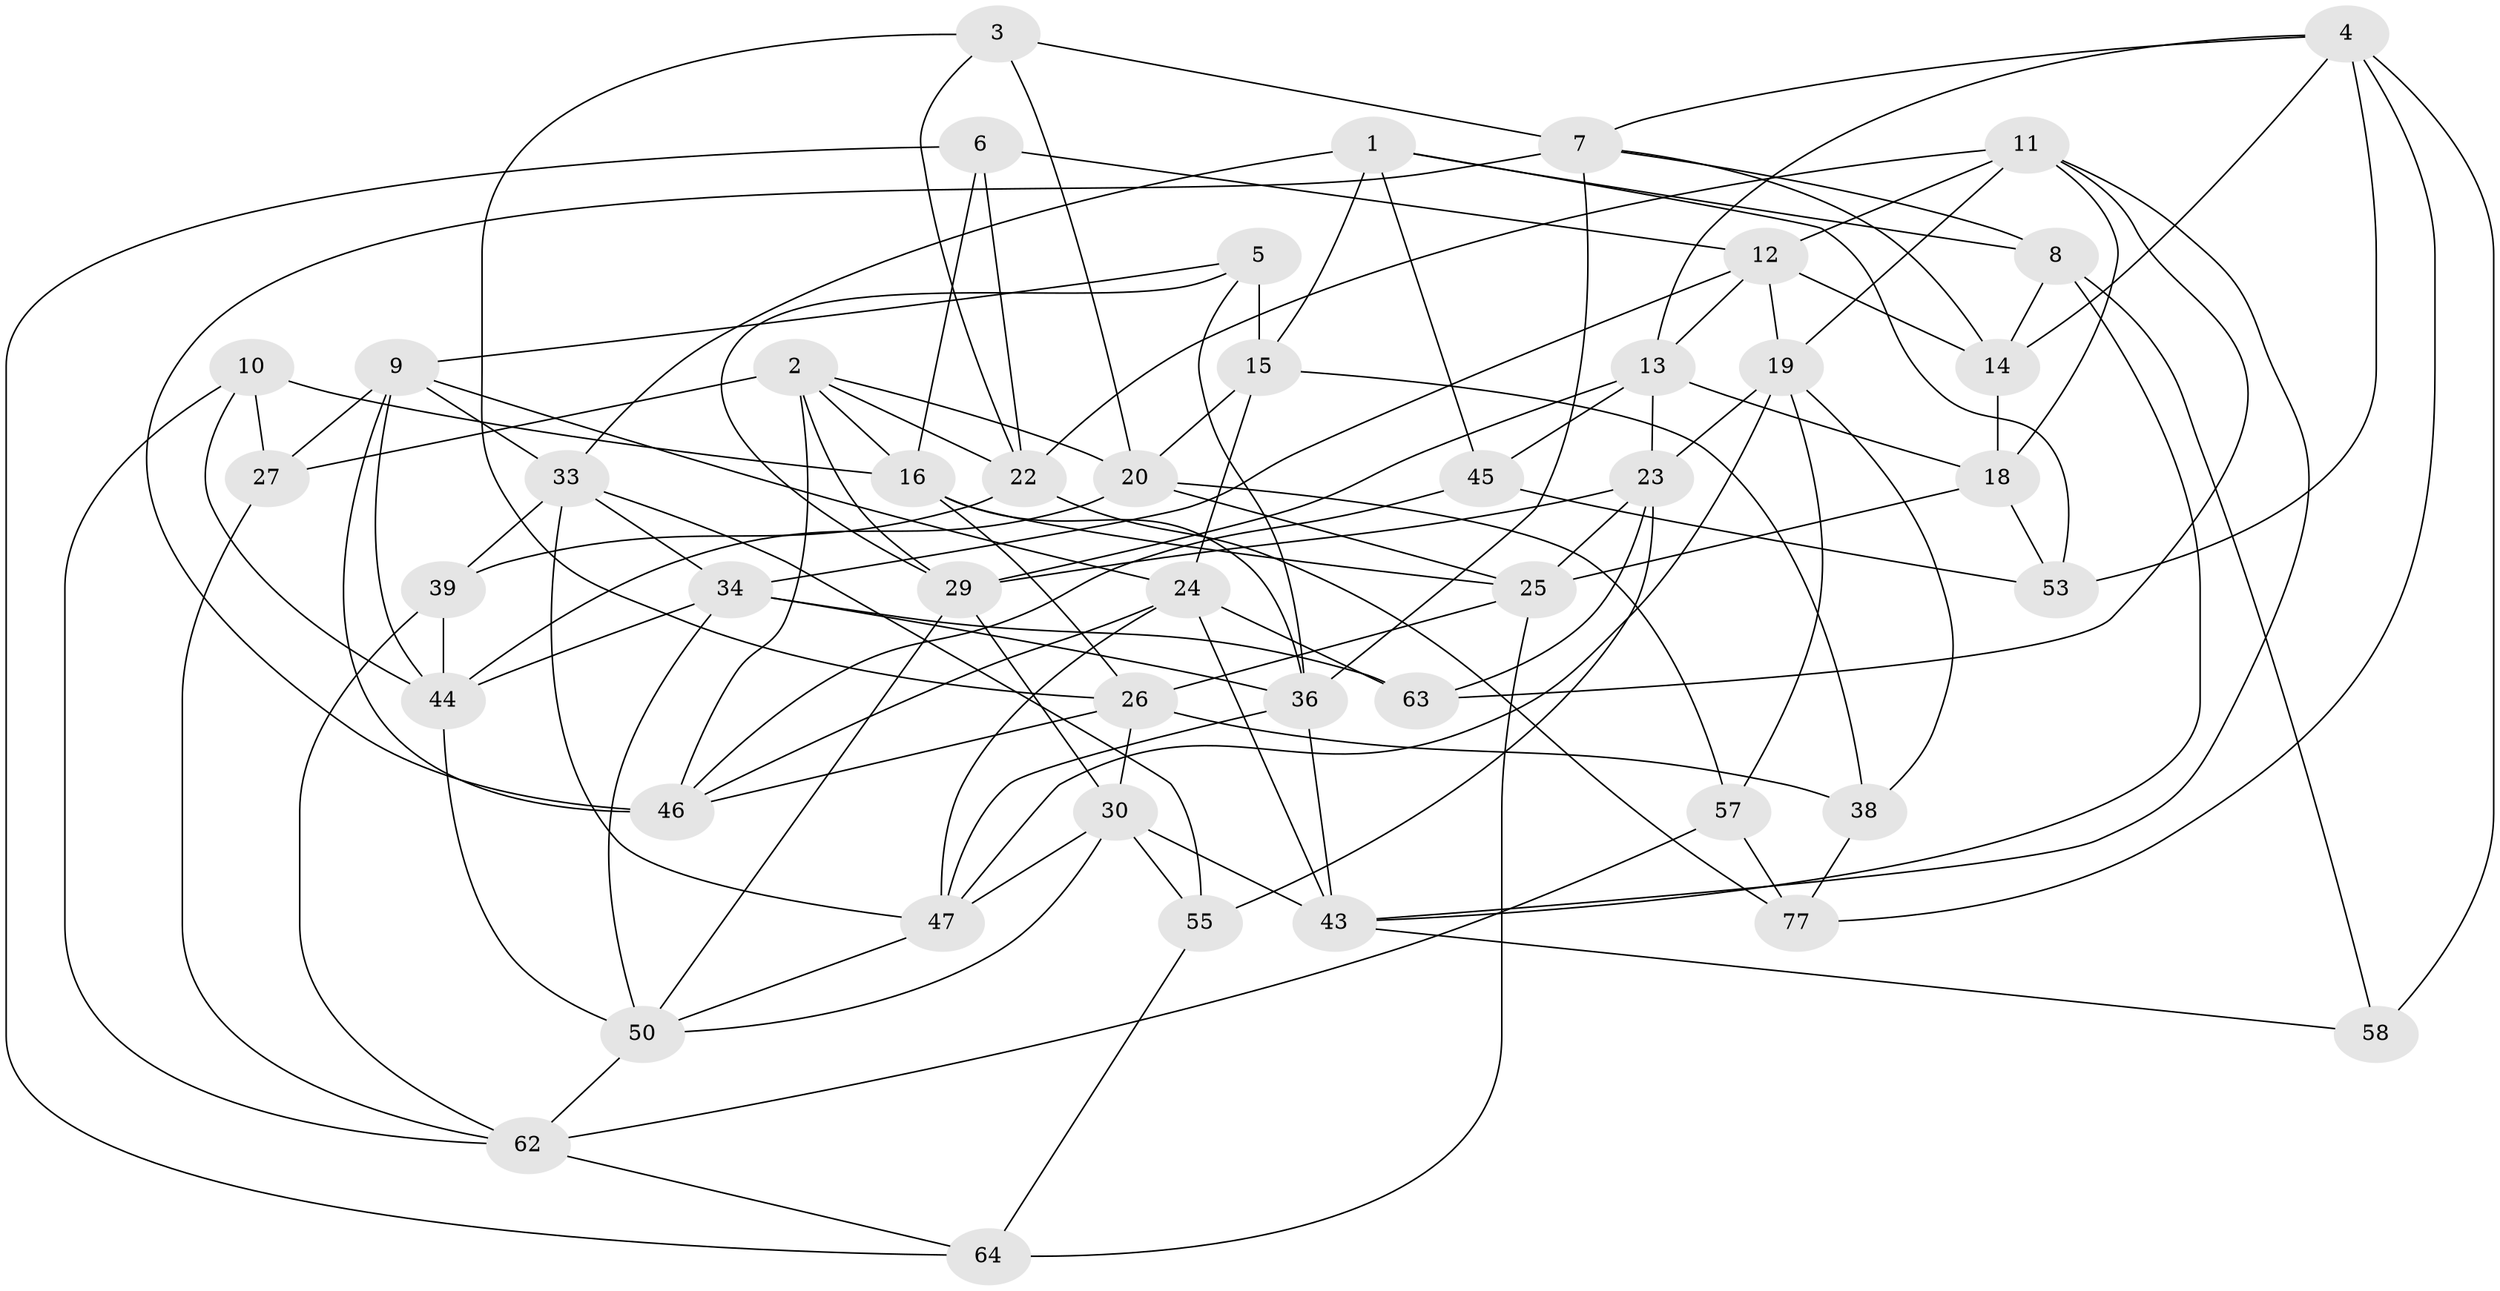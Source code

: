 // Generated by graph-tools (version 1.1) at 2025/24/03/03/25 07:24:28]
// undirected, 46 vertices, 120 edges
graph export_dot {
graph [start="1"]
  node [color=gray90,style=filled];
  1 [super="+56"];
  2 [super="+73"];
  3;
  4 [super="+61"];
  5;
  6;
  7 [super="+67"];
  8 [super="+35"];
  9 [super="+69"];
  10;
  11 [super="+21"];
  12 [super="+59"];
  13 [super="+52"];
  14 [super="+17"];
  15 [super="+49"];
  16 [super="+31"];
  18 [super="+41"];
  19 [super="+28"];
  20 [super="+42"];
  22 [super="+37"];
  23 [super="+74"];
  24 [super="+32"];
  25 [super="+65"];
  26 [super="+66"];
  27;
  29 [super="+40"];
  30 [super="+48"];
  33 [super="+60"];
  34 [super="+68"];
  36 [super="+75"];
  38;
  39;
  43 [super="+70"];
  44 [super="+76"];
  45;
  46 [super="+51"];
  47 [super="+54"];
  50 [super="+72"];
  53;
  55;
  57;
  58;
  62 [super="+71"];
  63;
  64;
  77;
  1 -- 53;
  1 -- 45;
  1 -- 15 [weight=2];
  1 -- 8;
  1 -- 33;
  2 -- 29;
  2 -- 22;
  2 -- 46;
  2 -- 27;
  2 -- 20;
  2 -- 16;
  3 -- 20;
  3 -- 22;
  3 -- 7;
  3 -- 26;
  4 -- 77;
  4 -- 13;
  4 -- 14;
  4 -- 58;
  4 -- 53;
  4 -- 7;
  5 -- 36;
  5 -- 15;
  5 -- 29;
  5 -- 9;
  6 -- 16;
  6 -- 12;
  6 -- 64;
  6 -- 22;
  7 -- 8;
  7 -- 36;
  7 -- 46;
  7 -- 14;
  8 -- 14;
  8 -- 58 [weight=2];
  8 -- 43;
  9 -- 27;
  9 -- 46;
  9 -- 33;
  9 -- 44;
  9 -- 24;
  10 -- 16;
  10 -- 27;
  10 -- 62;
  10 -- 44;
  11 -- 19;
  11 -- 22;
  11 -- 63;
  11 -- 18;
  11 -- 43;
  11 -- 12;
  12 -- 19;
  12 -- 34;
  12 -- 13;
  12 -- 14;
  13 -- 45;
  13 -- 29;
  13 -- 23;
  13 -- 18;
  14 -- 18 [weight=2];
  15 -- 38;
  15 -- 24;
  15 -- 20;
  16 -- 26;
  16 -- 25;
  16 -- 36;
  18 -- 25;
  18 -- 53;
  19 -- 23;
  19 -- 57;
  19 -- 38;
  19 -- 47;
  20 -- 44;
  20 -- 25;
  20 -- 57;
  22 -- 39;
  22 -- 77;
  23 -- 55;
  23 -- 63;
  23 -- 29;
  23 -- 25;
  24 -- 63;
  24 -- 43;
  24 -- 46;
  24 -- 47;
  25 -- 64;
  25 -- 26;
  26 -- 38;
  26 -- 30;
  26 -- 46;
  27 -- 62;
  29 -- 50;
  29 -- 30;
  30 -- 43;
  30 -- 55;
  30 -- 47;
  30 -- 50;
  33 -- 55;
  33 -- 47;
  33 -- 39;
  33 -- 34;
  34 -- 36;
  34 -- 44;
  34 -- 50;
  34 -- 63;
  36 -- 47;
  36 -- 43;
  38 -- 77;
  39 -- 62;
  39 -- 44;
  43 -- 58;
  44 -- 50;
  45 -- 53;
  45 -- 46;
  47 -- 50;
  50 -- 62;
  55 -- 64;
  57 -- 77;
  57 -- 62;
  62 -- 64;
}
